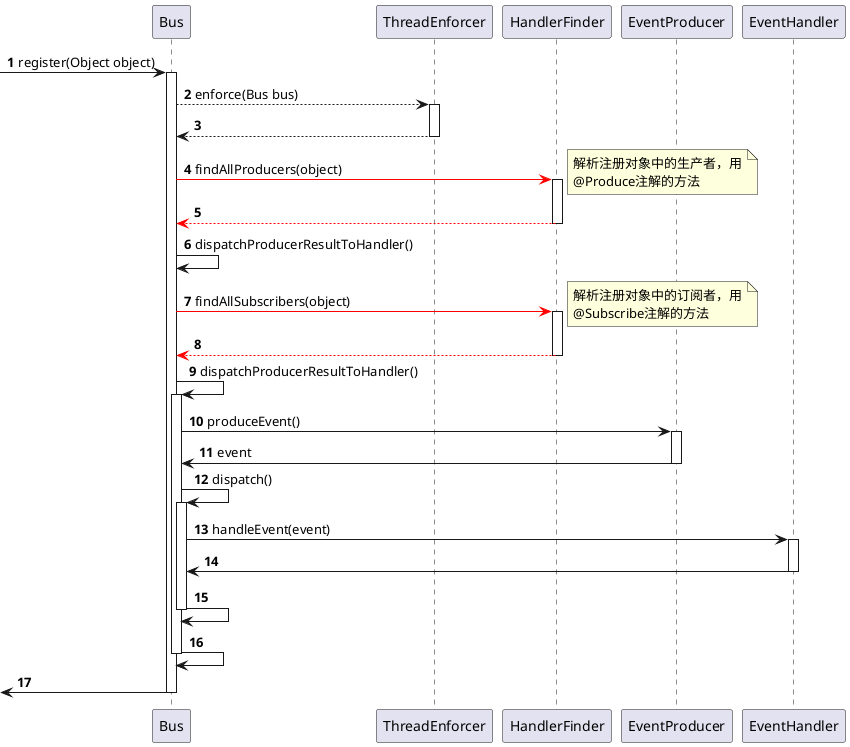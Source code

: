 @startuml
'https://plantuml.com/sequence-diagram

autonumber

 -> Bus: register(Object object)
    activate Bus

    Bus --> ThreadEnforcer: enforce(Bus bus)
        activate ThreadEnforcer
    ThreadEnforcer --> Bus
        deactivate ThreadEnforcer

    Bus -[#red]> HandlerFinder : findAllProducers(object)
        note right: 解析注册对象中的生产者，用\n@Produce注解的方法
        activate HandlerFinder
    HandlerFinder -[#red]-> Bus
        deactivate HandlerFinder
    Bus -> Bus : dispatchProducerResultToHandler()


    Bus -[#red]> HandlerFinder : findAllSubscribers(object)
        note right: 解析注册对象中的订阅者，用\n@Subscribe注解的方法
        activate HandlerFinder
    HandlerFinder -[#red]-> Bus
        deactivate HandlerFinder

    Bus -> Bus : dispatchProducerResultToHandler()
        activate Bus
            Bus -> EventProducer : produceEvent()
                activate EventProducer
            EventProducer -> Bus : event
                deactivate EventProducer

            Bus -> Bus : dispatch()
                activate Bus
                Bus -> EventHandler : handleEvent(event)
                    activate EventHandler
                EventHandler -> Bus
                    deactivate EventHandler
            Bus -> Bus
                deactivate Bus

    Bus -> Bus
        deactivate Bus


<- Bus
   deactivate Bus

@enduml